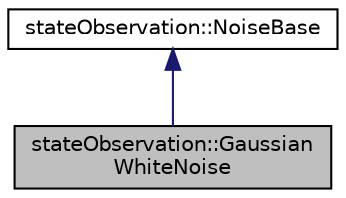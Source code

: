 digraph "stateObservation::GaussianWhiteNoise"
{
 // LATEX_PDF_SIZE
  edge [fontname="Helvetica",fontsize="10",labelfontname="Helvetica",labelfontsize="10"];
  node [fontname="Helvetica",fontsize="10",shape=record];
  Node1 [label="stateObservation::Gaussian\lWhiteNoise",height=0.2,width=0.4,color="black", fillcolor="grey75", style="filled", fontcolor="black",tooltip="The class derivates the NoiseBase class to implement a gaussian white noise with a given covariance m..."];
  Node2 -> Node1 [dir="back",color="midnightblue",fontsize="10",style="solid",fontname="Helvetica"];
  Node2 [label="stateObservation::NoiseBase",height=0.2,width=0.4,color="black", fillcolor="white", style="filled",URL="$classstateObservation_1_1NoiseBase.html",tooltip=" "];
}
